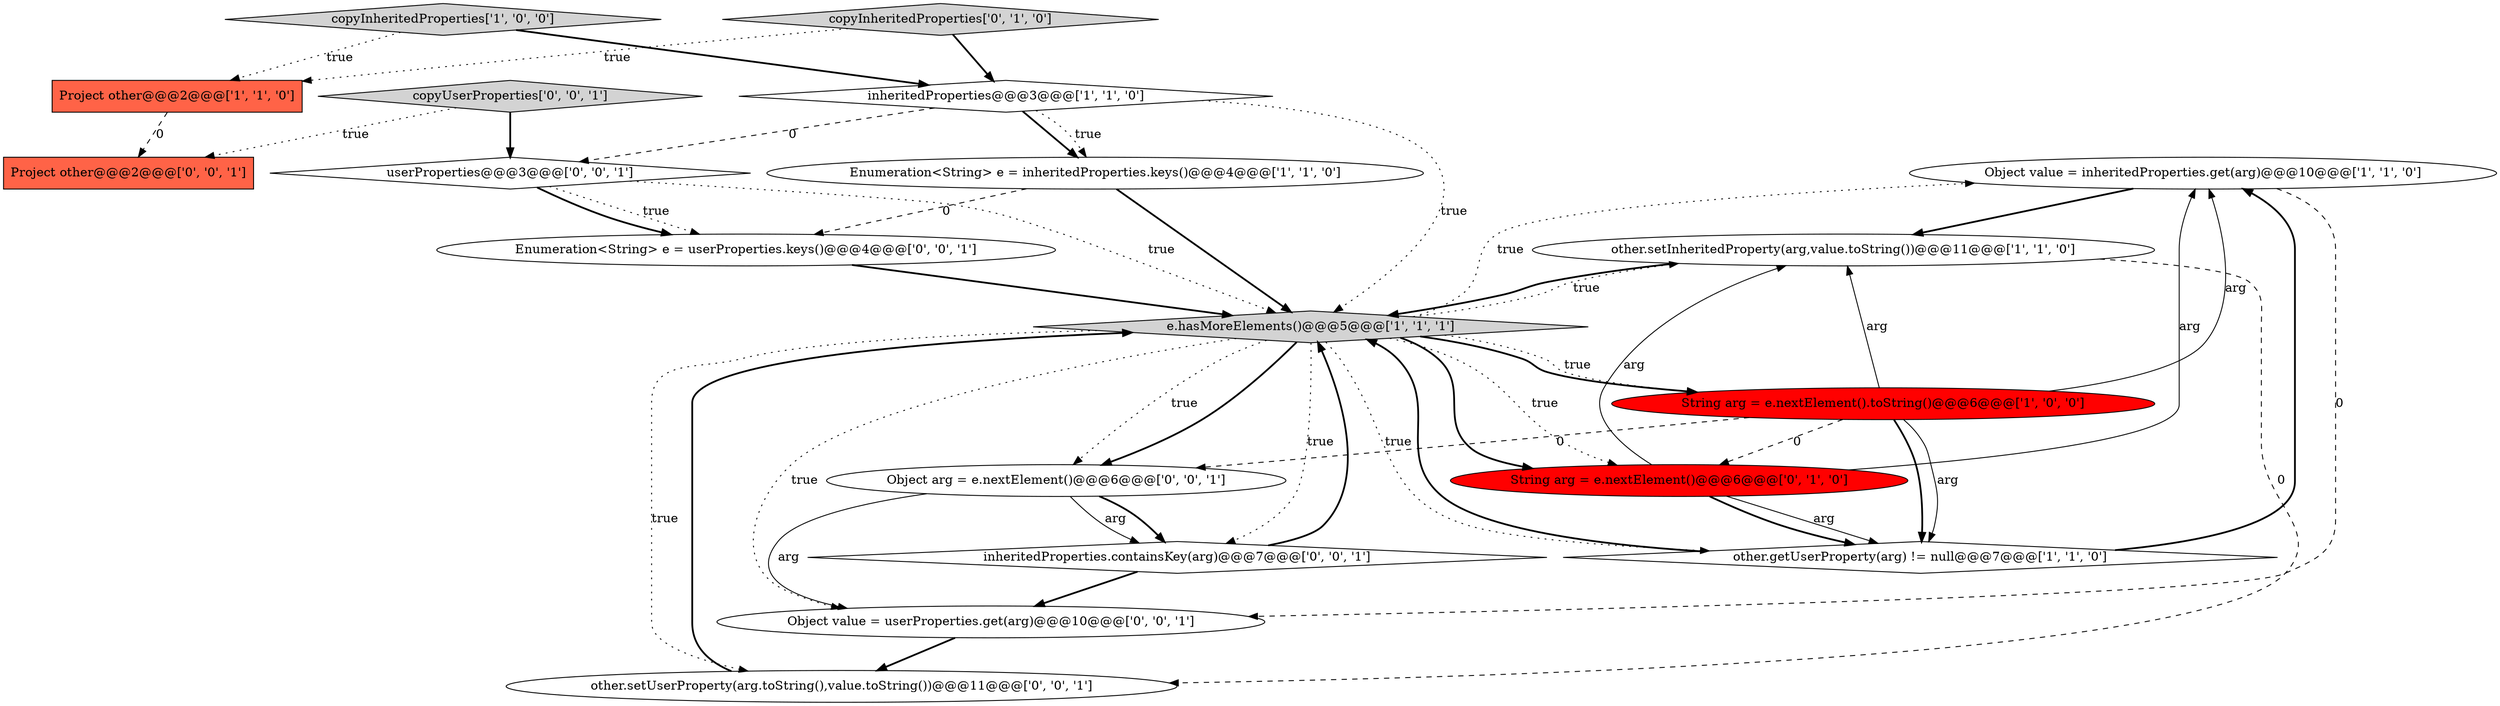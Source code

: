 digraph {
8 [style = filled, label = "Object value = inheritedProperties.get(arg)@@@10@@@['1', '1', '0']", fillcolor = white, shape = ellipse image = "AAA0AAABBB1BBB"];
14 [style = filled, label = "Object arg = e.nextElement()@@@6@@@['0', '0', '1']", fillcolor = white, shape = ellipse image = "AAA0AAABBB3BBB"];
0 [style = filled, label = "Project other@@@2@@@['1', '1', '0']", fillcolor = tomato, shape = box image = "AAA0AAABBB1BBB"];
7 [style = filled, label = "other.setInheritedProperty(arg,value.toString())@@@11@@@['1', '1', '0']", fillcolor = white, shape = ellipse image = "AAA0AAABBB1BBB"];
18 [style = filled, label = "Project other@@@2@@@['0', '0', '1']", fillcolor = tomato, shape = box image = "AAA0AAABBB3BBB"];
1 [style = filled, label = "e.hasMoreElements()@@@5@@@['1', '1', '1']", fillcolor = lightgray, shape = diamond image = "AAA0AAABBB1BBB"];
11 [style = filled, label = "copyUserProperties['0', '0', '1']", fillcolor = lightgray, shape = diamond image = "AAA0AAABBB3BBB"];
12 [style = filled, label = "Object value = userProperties.get(arg)@@@10@@@['0', '0', '1']", fillcolor = white, shape = ellipse image = "AAA0AAABBB3BBB"];
5 [style = filled, label = "String arg = e.nextElement().toString()@@@6@@@['1', '0', '0']", fillcolor = red, shape = ellipse image = "AAA1AAABBB1BBB"];
2 [style = filled, label = "inheritedProperties@@@3@@@['1', '1', '0']", fillcolor = white, shape = diamond image = "AAA0AAABBB1BBB"];
6 [style = filled, label = "copyInheritedProperties['1', '0', '0']", fillcolor = lightgray, shape = diamond image = "AAA0AAABBB1BBB"];
13 [style = filled, label = "userProperties@@@3@@@['0', '0', '1']", fillcolor = white, shape = diamond image = "AAA0AAABBB3BBB"];
16 [style = filled, label = "inheritedProperties.containsKey(arg)@@@7@@@['0', '0', '1']", fillcolor = white, shape = diamond image = "AAA0AAABBB3BBB"];
4 [style = filled, label = "Enumeration<String> e = inheritedProperties.keys()@@@4@@@['1', '1', '0']", fillcolor = white, shape = ellipse image = "AAA0AAABBB1BBB"];
9 [style = filled, label = "String arg = e.nextElement()@@@6@@@['0', '1', '0']", fillcolor = red, shape = ellipse image = "AAA1AAABBB2BBB"];
3 [style = filled, label = "other.getUserProperty(arg) != null@@@7@@@['1', '1', '0']", fillcolor = white, shape = diamond image = "AAA0AAABBB1BBB"];
10 [style = filled, label = "copyInheritedProperties['0', '1', '0']", fillcolor = lightgray, shape = diamond image = "AAA0AAABBB2BBB"];
17 [style = filled, label = "other.setUserProperty(arg.toString(),value.toString())@@@11@@@['0', '0', '1']", fillcolor = white, shape = ellipse image = "AAA0AAABBB3BBB"];
15 [style = filled, label = "Enumeration<String> e = userProperties.keys()@@@4@@@['0', '0', '1']", fillcolor = white, shape = ellipse image = "AAA0AAABBB3BBB"];
1->5 [style = bold, label=""];
5->3 [style = bold, label=""];
14->16 [style = bold, label=""];
9->3 [style = solid, label="arg"];
9->7 [style = solid, label="arg"];
5->14 [style = dashed, label="0"];
7->1 [style = bold, label=""];
5->8 [style = solid, label="arg"];
17->1 [style = bold, label=""];
3->1 [style = bold, label=""];
1->17 [style = dotted, label="true"];
7->17 [style = dashed, label="0"];
12->17 [style = bold, label=""];
5->9 [style = dashed, label="0"];
8->12 [style = dashed, label="0"];
1->14 [style = dotted, label="true"];
5->3 [style = solid, label="arg"];
11->18 [style = dotted, label="true"];
2->4 [style = bold, label=""];
1->9 [style = bold, label=""];
8->7 [style = bold, label=""];
1->3 [style = dotted, label="true"];
1->7 [style = dotted, label="true"];
6->2 [style = bold, label=""];
13->1 [style = dotted, label="true"];
16->1 [style = bold, label=""];
2->1 [style = dotted, label="true"];
2->13 [style = dashed, label="0"];
4->15 [style = dashed, label="0"];
3->8 [style = bold, label=""];
1->9 [style = dotted, label="true"];
1->12 [style = dotted, label="true"];
2->4 [style = dotted, label="true"];
11->13 [style = bold, label=""];
1->8 [style = dotted, label="true"];
9->3 [style = bold, label=""];
10->0 [style = dotted, label="true"];
0->18 [style = dashed, label="0"];
13->15 [style = dotted, label="true"];
1->16 [style = dotted, label="true"];
4->1 [style = bold, label=""];
10->2 [style = bold, label=""];
6->0 [style = dotted, label="true"];
13->15 [style = bold, label=""];
1->14 [style = bold, label=""];
14->12 [style = solid, label="arg"];
9->8 [style = solid, label="arg"];
16->12 [style = bold, label=""];
1->5 [style = dotted, label="true"];
14->16 [style = solid, label="arg"];
5->7 [style = solid, label="arg"];
15->1 [style = bold, label=""];
}
